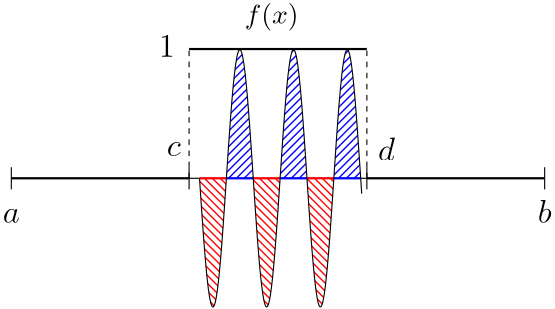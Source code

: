 <?xml version="1.0"?>
<!DOCTYPE ipe SYSTEM "ipe.dtd">
<ipe version="70218" creator="Ipe 7.2.23">
<info created="D:20220115092028" modified="D:20220622233927"/>
<ipestyle name="basic">
<symbol name="arrow/arc(spx)">
<path stroke="sym-stroke" fill="sym-stroke" pen="sym-pen">
0 0 m
-1 0.333 l
-1 -0.333 l
h
</path>
</symbol>
<symbol name="arrow/farc(spx)">
<path stroke="sym-stroke" fill="white" pen="sym-pen">
0 0 m
-1 0.333 l
-1 -0.333 l
h
</path>
</symbol>
<symbol name="arrow/ptarc(spx)">
<path stroke="sym-stroke" fill="sym-stroke" pen="sym-pen">
0 0 m
-1 0.333 l
-0.8 0 l
-1 -0.333 l
h
</path>
</symbol>
<symbol name="arrow/fptarc(spx)">
<path stroke="sym-stroke" fill="white" pen="sym-pen">
0 0 m
-1 0.333 l
-0.8 0 l
-1 -0.333 l
h
</path>
</symbol>
<symbol name="mark/circle(sx)" transformations="translations">
<path fill="sym-stroke">
0.6 0 0 0.6 0 0 e
0.4 0 0 0.4 0 0 e
</path>
</symbol>
<symbol name="mark/disk(sx)" transformations="translations">
<path fill="sym-stroke">
0.6 0 0 0.6 0 0 e
</path>
</symbol>
<symbol name="mark/fdisk(sfx)" transformations="translations">
<group>
<path fill="sym-fill">
0.5 0 0 0.5 0 0 e
</path>
<path fill="sym-stroke" fillrule="eofill">
0.6 0 0 0.6 0 0 e
0.4 0 0 0.4 0 0 e
</path>
</group>
</symbol>
<symbol name="mark/box(sx)" transformations="translations">
<path fill="sym-stroke" fillrule="eofill">
-0.6 -0.6 m
0.6 -0.6 l
0.6 0.6 l
-0.6 0.6 l
h
-0.4 -0.4 m
0.4 -0.4 l
0.4 0.4 l
-0.4 0.4 l
h
</path>
</symbol>
<symbol name="mark/square(sx)" transformations="translations">
<path fill="sym-stroke">
-0.6 -0.6 m
0.6 -0.6 l
0.6 0.6 l
-0.6 0.6 l
h
</path>
</symbol>
<symbol name="mark/fsquare(sfx)" transformations="translations">
<group>
<path fill="sym-fill">
-0.5 -0.5 m
0.5 -0.5 l
0.5 0.5 l
-0.5 0.5 l
h
</path>
<path fill="sym-stroke" fillrule="eofill">
-0.6 -0.6 m
0.6 -0.6 l
0.6 0.6 l
-0.6 0.6 l
h
-0.4 -0.4 m
0.4 -0.4 l
0.4 0.4 l
-0.4 0.4 l
h
</path>
</group>
</symbol>
<symbol name="mark/cross(sx)" transformations="translations">
<group>
<path fill="sym-stroke">
-0.43 -0.57 m
0.57 0.43 l
0.43 0.57 l
-0.57 -0.43 l
h
</path>
<path fill="sym-stroke">
-0.43 0.57 m
0.57 -0.43 l
0.43 -0.57 l
-0.57 0.43 l
h
</path>
</group>
</symbol>
<symbol name="arrow/fnormal(spx)">
<path stroke="sym-stroke" fill="white" pen="sym-pen">
0 0 m
-1 0.333 l
-1 -0.333 l
h
</path>
</symbol>
<symbol name="arrow/pointed(spx)">
<path stroke="sym-stroke" fill="sym-stroke" pen="sym-pen">
0 0 m
-1 0.333 l
-0.8 0 l
-1 -0.333 l
h
</path>
</symbol>
<symbol name="arrow/fpointed(spx)">
<path stroke="sym-stroke" fill="white" pen="sym-pen">
0 0 m
-1 0.333 l
-0.8 0 l
-1 -0.333 l
h
</path>
</symbol>
<symbol name="arrow/linear(spx)">
<path stroke="sym-stroke" pen="sym-pen">
-1 0.333 m
0 0 l
-1 -0.333 l
</path>
</symbol>
<symbol name="arrow/fdouble(spx)">
<path stroke="sym-stroke" fill="white" pen="sym-pen">
0 0 m
-1 0.333 l
-1 -0.333 l
h
-1 0 m
-2 0.333 l
-2 -0.333 l
h
</path>
</symbol>
<symbol name="arrow/double(spx)">
<path stroke="sym-stroke" fill="sym-stroke" pen="sym-pen">
0 0 m
-1 0.333 l
-1 -0.333 l
h
-1 0 m
-2 0.333 l
-2 -0.333 l
h
</path>
</symbol>
<symbol name="arrow/mid-normal(spx)">
<path stroke="sym-stroke" fill="sym-stroke" pen="sym-pen">
0.5 0 m
-0.5 0.333 l
-0.5 -0.333 l
h
</path>
</symbol>
<symbol name="arrow/mid-fnormal(spx)">
<path stroke="sym-stroke" fill="white" pen="sym-pen">
0.5 0 m
-0.5 0.333 l
-0.5 -0.333 l
h
</path>
</symbol>
<symbol name="arrow/mid-pointed(spx)">
<path stroke="sym-stroke" fill="sym-stroke" pen="sym-pen">
0.5 0 m
-0.5 0.333 l
-0.3 0 l
-0.5 -0.333 l
h
</path>
</symbol>
<symbol name="arrow/mid-fpointed(spx)">
<path stroke="sym-stroke" fill="white" pen="sym-pen">
0.5 0 m
-0.5 0.333 l
-0.3 0 l
-0.5 -0.333 l
h
</path>
</symbol>
<symbol name="arrow/mid-double(spx)">
<path stroke="sym-stroke" fill="sym-stroke" pen="sym-pen">
1 0 m
0 0.333 l
0 -0.333 l
h
0 0 m
-1 0.333 l
-1 -0.333 l
h
</path>
</symbol>
<symbol name="arrow/mid-fdouble(spx)">
<path stroke="sym-stroke" fill="white" pen="sym-pen">
1 0 m
0 0.333 l
0 -0.333 l
h
0 0 m
-1 0.333 l
-1 -0.333 l
h
</path>
</symbol>
<anglesize name="22.5 deg" value="22.5"/>
<anglesize name="30 deg" value="30"/>
<anglesize name="45 deg" value="45"/>
<anglesize name="60 deg" value="60"/>
<anglesize name="90 deg" value="90"/>
<arrowsize name="large" value="10"/>
<arrowsize name="small" value="5"/>
<arrowsize name="tiny" value="3"/>
<color name="blue" value="0 0 1"/>
<color name="brown" value="0.647 0.165 0.165"/>
<color name="darkblue" value="0 0 0.545"/>
<color name="darkcyan" value="0 0.545 0.545"/>
<color name="darkgray" value="0.663"/>
<color name="darkgreen" value="0 0.392 0"/>
<color name="darkmagenta" value="0.545 0 0.545"/>
<color name="darkorange" value="1 0.549 0"/>
<color name="darkred" value="0.545 0 0"/>
<color name="gold" value="1 0.843 0"/>
<color name="gray" value="0.745"/>
<color name="green" value="0 1 0"/>
<color name="lightblue" value="0.678 0.847 0.902"/>
<color name="lightcyan" value="0.878 1 1"/>
<color name="lightgray" value="0.827"/>
<color name="lightgreen" value="0.565 0.933 0.565"/>
<color name="lightyellow" value="1 1 0.878"/>
<color name="navy" value="0 0 0.502"/>
<color name="orange" value="1 0.647 0"/>
<color name="pink" value="1 0.753 0.796"/>
<color name="purple" value="0.627 0.125 0.941"/>
<color name="red" value="1 0 0"/>
<color name="seagreen" value="0.18 0.545 0.341"/>
<color name="turquoise" value="0.251 0.878 0.816"/>
<color name="violet" value="0.933 0.51 0.933"/>
<color name="yellow" value="1 1 0"/>
<dashstyle name="dash dot dotted" value="[4 2 1 2 1 2] 0"/>
<dashstyle name="dash dotted" value="[4 2 1 2] 0"/>
<dashstyle name="dashed" value="[4] 0"/>
<dashstyle name="dotted" value="[1 3] 0"/>
<gridsize name="10 pts (~3.5 mm)" value="10"/>
<gridsize name="14 pts (~5 mm)" value="14"/>
<gridsize name="16 pts (~6 mm)" value="16"/>
<gridsize name="20 pts (~7 mm)" value="20"/>
<gridsize name="28 pts (~10 mm)" value="28"/>
<gridsize name="32 pts (~12 mm)" value="32"/>
<gridsize name="4 pts" value="4"/>
<gridsize name="56 pts (~20 mm)" value="56"/>
<gridsize name="8 pts (~3 mm)" value="8"/>
<opacity name="10%" value="0.1"/>
<opacity name="30%" value="0.3"/>
<opacity name="50%" value="0.5"/>
<opacity name="75%" value="0.75"/>
<pen name="fat" value="1.2"/>
<pen name="heavier" value="0.8"/>
<pen name="ultrafat" value="2"/>
<symbolsize name="large" value="5"/>
<symbolsize name="small" value="2"/>
<symbolsize name="tiny" value="1.1"/>
<textsize name="Huge" value="\Huge"/>
<textsize name="LARGE" value="\LARGE"/>
<textsize name="Large" value="\Large"/>
<textsize name="footnote" value="\footnotesize"/>
<textsize name="huge" value="\huge"/>
<textsize name="large" value="\large"/>
<textsize name="small" value="\small"/>
<textsize name="tiny" value="\tiny"/>
<textstyle name="center" begin="\begin{center}" end="\end{center}"/>
<textstyle name="item" begin="\begin{itemize}\item{}" end="\end{itemize}"/>
<textstyle name="itemize" begin="\begin{itemize}" end="\end{itemize}"/>
<tiling name="falling" angle="-60" step="4" width="1"/>
<tiling name="rising" angle="30" step="4" width="1"/>
</ipestyle>
<ipestyle name="specific">
<symbol name="arrow/arc(spx)">
<path stroke="sym-stroke" fill="sym-stroke" pen="sym-pen">
0 0 m
-1 0.333 l
-1 -0.333 l
h
</path>
</symbol>
<symbol name="arrow/farc(spx)">
<path stroke="sym-stroke" fill="white" pen="sym-pen">
0 0 m
-1 0.333 l
-1 -0.333 l
h
</path>
</symbol>
<symbol name="arrow/ptarc(spx)">
<path stroke="sym-stroke" fill="sym-stroke" pen="sym-pen">
0 0 m
-1 0.333 l
-0.8 0 l
-1 -0.333 l
h
</path>
</symbol>
<symbol name="arrow/fptarc(spx)">
<path stroke="sym-stroke" fill="white" pen="sym-pen">
0 0 m
-1 0.333 l
-0.8 0 l
-1 -0.333 l
h
</path>
</symbol>
<symbol name="mark/circle(sx)" transformations="translations">
<path fill="sym-stroke">
0.6 0 0 0.6 0 0 e
0.4 0 0 0.4 0 0 e
</path>
</symbol>
<symbol name="mark/disk(sx)" transformations="translations">
<path fill="sym-stroke">
0.6 0 0 0.6 0 0 e
</path>
</symbol>
<symbol name="mark/fdisk(sfx)" transformations="translations">
<group>
<path fill="sym-fill">
0.5 0 0 0.5 0 0 e
</path>
<path fill="sym-stroke" fillrule="eofill">
0.6 0 0 0.6 0 0 e
0.4 0 0 0.4 0 0 e
</path>
</group>
</symbol>
<symbol name="mark/box(sx)" transformations="translations">
<path fill="sym-stroke" fillrule="eofill">
-0.6 -0.6 m
0.6 -0.6 l
0.6 0.6 l
-0.6 0.6 l
h
-0.4 -0.4 m
0.4 -0.4 l
0.4 0.4 l
-0.4 0.4 l
h
</path>
</symbol>
<symbol name="mark/square(sx)" transformations="translations">
<path fill="sym-stroke">
-0.6 -0.6 m
0.6 -0.6 l
0.6 0.6 l
-0.6 0.6 l
h
</path>
</symbol>
<symbol name="mark/fsquare(sfx)" transformations="translations">
<group>
<path fill="sym-fill">
-0.5 -0.5 m
0.5 -0.5 l
0.5 0.5 l
-0.5 0.5 l
h
</path>
<path fill="sym-stroke" fillrule="eofill">
-0.6 -0.6 m
0.6 -0.6 l
0.6 0.6 l
-0.6 0.6 l
h
-0.4 -0.4 m
0.4 -0.4 l
0.4 0.4 l
-0.4 0.4 l
h
</path>
</group>
</symbol>
<symbol name="mark/cross(sx)" transformations="translations">
<group>
<path fill="sym-stroke">
-0.43 -0.57 m
0.57 0.43 l
0.43 0.57 l
-0.57 -0.43 l
h
</path>
<path fill="sym-stroke">
-0.43 0.57 m
0.57 -0.43 l
0.43 -0.57 l
-0.57 0.43 l
h
</path>
</group>
</symbol>
<symbol name="arrow/fnormal(spx)">
<path stroke="sym-stroke" fill="white" pen="sym-pen">
0 0 m
-1 0.333 l
-1 -0.333 l
h
</path>
</symbol>
<symbol name="arrow/pointed(spx)">
<path stroke="sym-stroke" fill="sym-stroke" pen="sym-pen">
0 0 m
-1 0.333 l
-0.8 0 l
-1 -0.333 l
h
</path>
</symbol>
<symbol name="arrow/fpointed(spx)">
<path stroke="sym-stroke" fill="white" pen="sym-pen">
0 0 m
-1 0.333 l
-0.8 0 l
-1 -0.333 l
h
</path>
</symbol>
<symbol name="arrow/linear(spx)">
<path stroke="sym-stroke" pen="sym-pen">
-1 0.333 m
0 0 l
-1 -0.333 l
</path>
</symbol>
<symbol name="arrow/fdouble(spx)">
<path stroke="sym-stroke" fill="white" pen="sym-pen">
0 0 m
-1 0.333 l
-1 -0.333 l
h
-1 0 m
-2 0.333 l
-2 -0.333 l
h
</path>
</symbol>
<symbol name="arrow/double(spx)">
<path stroke="sym-stroke" fill="sym-stroke" pen="sym-pen">
0 0 m
-1 0.333 l
-1 -0.333 l
h
-1 0 m
-2 0.333 l
-2 -0.333 l
h
</path>
</symbol>
<symbol name="arrow/mid-normal(spx)">
<path stroke="sym-stroke" fill="sym-stroke" pen="sym-pen">
0.5 0 m
-0.5 0.333 l
-0.5 -0.333 l
h
</path>
</symbol>
<symbol name="arrow/mid-fnormal(spx)">
<path stroke="sym-stroke" fill="white" pen="sym-pen">
0.5 0 m
-0.5 0.333 l
-0.5 -0.333 l
h
</path>
</symbol>
<symbol name="arrow/mid-pointed(spx)">
<path stroke="sym-stroke" fill="sym-stroke" pen="sym-pen">
0.5 0 m
-0.5 0.333 l
-0.3 0 l
-0.5 -0.333 l
h
</path>
</symbol>
<symbol name="arrow/mid-fpointed(spx)">
<path stroke="sym-stroke" fill="white" pen="sym-pen">
0.5 0 m
-0.5 0.333 l
-0.3 0 l
-0.5 -0.333 l
h
</path>
</symbol>
<symbol name="arrow/mid-double(spx)">
<path stroke="sym-stroke" fill="sym-stroke" pen="sym-pen">
1 0 m
0 0.333 l
0 -0.333 l
h
0 0 m
-1 0.333 l
-1 -0.333 l
h
</path>
</symbol>
<symbol name="arrow/mid-fdouble(spx)">
<path stroke="sym-stroke" fill="white" pen="sym-pen">
1 0 m
0 0.333 l
0 -0.333 l
h
0 0 m
-1 0.333 l
-1 -0.333 l
h
</path>
</symbol>
<anglesize name="22.5 deg" value="22.5"/>
<anglesize name="30 deg" value="30"/>
<anglesize name="45 deg" value="45"/>
<anglesize name="60 deg" value="60"/>
<anglesize name="90 deg" value="90"/>
<arrowsize name="large" value="10"/>
<arrowsize name="small" value="5"/>
<arrowsize name="tiny" value="3"/>
<color name="blue" value="0 0 1"/>
<color name="brown" value="0.647 0.165 0.165"/>
<color name="darkblue" value="0 0 0.545"/>
<color name="darkcyan" value="0 0.545 0.545"/>
<color name="darkgray" value="0.663"/>
<color name="darkgreen" value="0 0.392 0"/>
<color name="darkmagenta" value="0.545 0 0.545"/>
<color name="darkorange" value="1 0.549 0"/>
<color name="darkred" value="0.545 0 0"/>
<color name="gold" value="1 0.843 0"/>
<color name="gray" value="0.745"/>
<color name="green" value="0 1 0"/>
<color name="lightblue" value="0.678 0.847 0.902"/>
<color name="lightcyan" value="0.878 1 1"/>
<color name="lightgray" value="0.827"/>
<color name="lightgreen" value="0.565 0.933 0.565"/>
<color name="lightyellow" value="1 1 0.878"/>
<color name="navy" value="0 0 0.502"/>
<color name="orange" value="1 0.647 0"/>
<color name="pink" value="1 0.753 0.796"/>
<color name="purple" value="0.627 0.125 0.941"/>
<color name="red" value="1 0 0"/>
<color name="seagreen" value="0.18 0.545 0.341"/>
<color name="turquoise" value="0.251 0.878 0.816"/>
<color name="violet" value="0.933 0.51 0.933"/>
<color name="yellow" value="1 1 0"/>
<dashstyle name="dash dot dotted" value="[4 2 1 2 1 2] 0"/>
<dashstyle name="dash dotted" value="[4 2 1 2] 0"/>
<dashstyle name="dashed hfq" value="[2] 0"/>
<dashstyle name="dashed" value="[4] 0"/>
<dashstyle name="dotted" value="[1 3] 0"/>
<gridsize name="1 pts" value="1"/>
<gridsize name="10 pts (~3.5 mm)" value="10"/>
<gridsize name="14 pts (~5 mm)" value="14"/>
<gridsize name="16 pts (~6 mm)" value="16"/>
<gridsize name="2 pts" value="2"/>
<gridsize name="20 pts (~7 mm)" value="20"/>
<gridsize name="28 pts (~10 mm)" value="28"/>
<gridsize name="32 pts (~12 mm)" value="32"/>
<gridsize name="4 pts" value="4"/>
<gridsize name="56 pts (~20 mm)" value="56"/>
<gridsize name="8 pts (~3 mm)" value="8"/>
<opacity name="10%" value="0.1"/>
<opacity name="30%" value="0.3"/>
<opacity name="50%" value="0.5"/>
<opacity name="75%" value="0.75"/>
<pen name="fat" value="1.2"/>
<pen name="heavier" value="0.8"/>
<pen name="ultrafat" value="2"/>
<symbolsize name="large" value="5"/>
<symbolsize name="small" value="2"/>
<symbolsize name="tiny" value="1.1"/>
<textsize name="Huge" value="\Huge"/>
<textsize name="LARGE" value="\LARGE"/>
<textsize name="Large" value="\Large"/>
<textsize name="footnote" value="\footnotesize"/>
<textsize name="huge" value="\huge"/>
<textsize name="large" value="\large"/>
<textsize name="small" value="\small"/>
<textsize name="tiny" value="\tiny"/>
<textstyle name="center" begin="\begin{center}" end="\end{center}"/>
<textstyle name="item" begin="\begin{itemize}\item{}" end="\end{itemize}"/>
<textstyle name="itemize" begin="\begin{itemize}" end="\end{itemize}"/>
<preamble>
\usepackage{amsfonts, amsmath, amsthm, amssymb, mathtools}\DeclareMathSymbol{\shortminus}{\mathbin}{AMSa}{&quot;39}

</preamble>
<tiling name="falling" angle="-60" step="4" width="1"/>
<tiling name="rising" angle="30" step="4" width="1"/>
<tiling name="rising-2" angle="45" step="4" width="0.1"/>
<tiling name="falling-2" angle="-45" step="4" width="0.1"/>
<tiling name="vertical" angle="90" step="4" width="0.3"/>
<tiling name="horizontal" angle="0" step="4" width="0.3"/>
<tiling name="falling-3" angle="-45" step="2" width="0.5"/>
<tiling name="rising-3" angle="45" step="2" width="0.5"/>
<tiling name="rising-4" angle="45" step="4" width="0.2"/>
<tiling name="falling-4" angle="-45" step="4" width="0.2"/>
</ipestyle>
<page>
<layer name="alpha"/>
<view layers="alpha" active="alpha"/>
<path layer="alpha" stroke="black">
192 576 m
384 576 l
</path>
<path stroke="blue" pen="heavier">
308.105 576 m
317.775 576 l
</path>
<path stroke="red" pen="heavier">
298.434 576 m
308.105 576 l
</path>
<path stroke="blue" pen="heavier">
288.764 576 m
298.434 576 l
</path>
<path stroke="red" pen="heavier">
259.752 576 m
269.423 576 l
</path>
<path stroke="red" pen="heavier">
279.093 576 m
288.764 576 l
</path>
<path stroke="blue" pen="heavier">
269.423 576 m
279.093 576 l
</path>
<path stroke="black" fill="red" tiling="falling-3">
259.753 575.984 m
259.784 575.513
259.816 575.043
259.847 574.573 c
259.888 573.956
259.929 573.338
259.97 572.721 c
260.011 572.105
260.052 571.489
260.093 570.875 c
260.135 570.26
260.176 569.647
260.217 569.036 c
260.258 568.425
260.299 567.816
260.34 567.209 c
260.381 566.602
260.422 565.997
260.463 565.396 c
260.504 564.794
260.545 564.195
260.586 563.599 c
260.628 563.004
260.669 562.412
260.71 561.823 c
260.751 561.235
260.792 560.65
260.833 560.069 c
260.874 559.489
260.915 558.913
260.956 558.341 c
260.997 557.77
261.038 557.203
261.079 556.642 c
261.121 556.08
261.162 555.524
261.203 554.973 c
261.244 554.422
261.285 553.877
261.326 553.338 c
261.367 552.799
261.408 552.266
261.449 551.739 c
261.49 551.212
261.531 550.692
261.572 550.179 c
261.614 549.666
261.655 549.16
261.696 548.661 c
261.737 548.162
261.778 547.67
261.819 547.186 c
261.86 546.702
261.901 546.226
261.942 545.758 c
261.983 545.289
262.024 544.829
262.065 544.378 c
262.107 543.926
262.148 543.483
262.189 543.048 c
262.23 542.614
262.271 542.188
262.312 541.772 c
262.353 541.356
262.394 540.948
262.435 540.55 c
262.476 540.153
262.517 539.764
262.558 539.386 c
262.6 539.007
262.641 538.638
262.682 538.28 c
262.723 537.921
262.764 537.572
262.805 537.234 c
262.846 536.896
262.887 536.568
262.928 536.251 c
262.969 535.933
263.01 535.627
263.051 535.331 c
263.093 535.035
263.134 534.75
263.175 534.476 c
263.216 534.202
263.257 533.94
263.298 533.688 c
263.339 533.437
263.38 533.197
263.421 532.968 c
263.462 532.739
263.503 532.522
263.544 532.317 c
263.586 532.111
263.627 531.918
263.668 531.736 c
263.709 531.554
263.75 531.384
263.791 531.226 c
263.832 531.067
263.873 530.921
263.914 530.787 c
263.955 530.653
263.996 530.531
264.037 530.421 c
264.079 530.311
264.12 530.214
264.161 530.128 c
264.202 530.043
264.243 529.97
264.284 529.909 c
264.325 529.848
264.366 529.8
264.407 529.763 c
264.448 529.727
264.489 529.704
264.53 529.692 c
264.572 529.681
264.613 529.682
264.654 529.695 c
264.695 529.708
264.736 529.734
264.777 529.772 c
264.818 529.81
264.859 529.861
264.9 529.923 c
264.941 529.986
264.982 530.061
265.024 530.148 c
265.065 530.236
265.106 530.335
265.147 530.447 c
265.188 530.559
265.229 530.683
265.27 530.819 c
265.311 530.954
265.352 531.103
265.393 531.263 c
265.434 531.423
265.475 531.594
265.517 531.778 c
265.558 531.962
265.599 532.158
265.64 532.365 c
265.681 532.572
265.722 532.791
265.763 533.021 c
265.804 533.252
265.845 533.494
265.886 533.747 c
265.927 534
265.968 534.265
266.01 534.54 c
266.051 534.816
266.092 535.102
266.133 535.4 c
266.174 535.697
266.215 536.005
266.256 536.324 c
266.297 536.643
266.338 536.973
266.379 537.313 c
266.42 537.653
266.461 538.003
266.503 538.363 c
266.544 538.723
266.585 539.094
266.626 539.474 c
266.667 539.854
266.708 540.244
266.749 540.643 c
266.79 541.042
266.831 541.451
266.872 541.869 c
266.913 542.287
266.954 542.714
266.996 543.15 c
267.037 543.585
267.078 544.03
267.119 544.483 c
267.16 544.936
267.201 545.397
267.242 545.867 c
267.283 546.336
267.324 546.814
267.365 547.299 c
267.406 547.784
267.447 548.277
267.489 548.777 c
267.53 549.277
267.571 549.784
267.612 550.299 c
267.653 550.813
267.694 551.334
267.735 551.861 c
267.776 552.389
267.817 552.923
267.858 553.463 c
267.899 554.003
267.94 554.549
267.982 555.101 c
268.023 555.653
268.064 556.21
268.105 556.772 c
268.146 557.335
268.187 557.902
268.228 558.474 c
268.269 559.046
268.31 559.623
268.351 560.204 c
268.392 560.785
268.433 561.371
268.475 561.96 c
268.516 562.549
268.557 563.142
268.598 563.738 c
268.639 564.334
268.68 564.933
268.721 565.536 c
268.762 566.138
268.803 566.743
268.844 567.35 c
268.885 567.957
268.926 568.567
268.968 569.178 c
269.009 569.79
269.05 570.403
269.091 571.018 c
269.132 571.632
269.173 572.248
269.214 572.865 c
269.255 573.482
269.296 574.099
269.337 574.717 c
269.364 575.113
269.416 575.906 c
279.097 575.94 m
279.131 575.436
279.164 574.933
279.198 574.43 c
279.239 573.812
279.28 573.195
279.321 572.578 c
279.362 571.962
279.403 571.346
279.444 570.732 c
279.485 570.118
279.526 569.505
279.567 568.894 c
279.608 568.283
279.649 567.675
279.691 567.068 c
279.732 566.461
279.773 565.857
279.814 565.256 c
279.855 564.655
279.896 564.056
279.937 563.461 c
279.978 562.866
280.019 562.274
280.06 561.686 c
280.101 561.099
280.142 560.514
280.184 559.935 c
280.225 559.355
280.266 558.779
280.307 558.209 c
280.348 557.638
280.389 557.072
280.43 556.511 c
280.471 555.95
280.512 555.395
280.553 554.845 c
280.594 554.295
280.635 553.751
280.677 553.213 c
280.718 552.674
280.759 552.142
280.8 551.617 c
280.841 551.091
280.882 550.572
280.923 550.06 c
280.964 549.548
281.005 549.043
281.046 548.545 c
281.087 548.047
281.128 547.557
281.17 547.074 c
281.211 546.591
281.252 546.116
281.293 545.649 c
281.334 545.182
281.375 544.723
281.416 544.273 c
281.457 543.823
281.498 543.381
281.539 542.948 c
281.58 542.515
281.621 542.09
281.663 541.675 c
281.704 541.26
281.745 540.854
281.786 540.458 c
281.827 540.062
281.868 539.675
281.909 539.298 c
281.95 538.921
281.991 538.554
282.032 538.196 c
282.073 537.839
282.114 537.492
282.156 537.156 c
282.197 536.819
282.238 536.493
282.279 536.177 c
282.32 535.861
282.361 535.556
282.402 535.262 c
282.443 534.968
282.484 534.685
282.525 534.413 c
282.566 534.141
282.607 533.88
282.649 533.63 c
282.69 533.38
282.731 533.142
282.772 532.915 c
282.813 532.688
282.854 532.473
282.895 532.269 c
282.936 532.066
282.977 531.874
283.018 531.694 c
283.059 531.514
283.1 531.345
283.142 531.189 c
283.183 531.033
283.224 530.888
283.265 530.756 c
283.306 530.624
283.347 530.504
283.388 530.396 c
283.429 530.288
283.47 530.192
283.511 530.109 c
283.552 530.025
283.594 529.954
283.635 529.895 c
283.676 529.836
283.717 529.79
283.758 529.755 c
283.799 529.721
283.84 529.699
283.881 529.69 c
283.922 529.68
283.963 529.683
284.004 529.698 c
284.045 529.714
284.087 529.741
284.128 529.781 c
284.169 529.821
284.21 529.873
284.251 529.938 c
284.292 530.003
284.333 530.08
284.374 530.169 c
284.415 530.258
284.456 530.359
284.497 530.473 c
284.538 530.587
284.58 530.712
284.621 530.85 c
284.662 530.988
284.703 531.138
284.744 531.3 c
284.785 531.462
284.826 531.636
284.867 531.821 c
284.908 532.007
284.949 532.204
284.99 532.413 c
285.031 532.622
285.073 532.843
285.114 533.075 c
285.155 533.307
285.196 533.551
285.237 533.806 c
285.278 534.061
285.319 534.327
285.36 534.604 c
285.401 534.882
285.442 535.17
285.483 535.469 c
285.524 535.768
285.566 536.078
285.607 536.399 c
285.648 536.719
285.689 537.05
285.73 537.392 c
285.771 537.733
285.812 538.085
285.853 538.447 c
285.894 538.809
285.935 539.181
285.976 539.562 c
286.017 539.944
286.059 540.335
286.1 540.736 c
286.141 541.137
286.182 541.547
286.223 541.966 c
286.264 542.385
286.305 542.814
286.346 543.251 c
286.387 543.688
286.428 544.134
286.469 544.588 c
286.51 545.042
286.552 545.505
286.593 545.976 c
286.634 546.446
286.675 546.925
286.716 547.412 c
286.757 547.898
286.798 548.392
286.839 548.893 c
286.88 549.394
286.921 549.903
286.962 550.418 c
287.003 550.933
287.045 551.456
287.086 551.984 c
287.127 552.513
287.168 553.048
287.209 553.589 c
287.25 554.13
287.291 554.677
287.332 555.229 c
287.373 555.782
287.414 556.34
287.455 556.903 c
287.496 557.466
287.538 558.034
287.579 558.607 c
287.62 559.18
287.661 559.758
287.702 560.339 c
287.743 560.921
287.784 561.507
287.825 562.097 c
287.866 562.686
287.907 563.28
287.948 563.876 c
287.989 564.473
288.031 565.073
288.072 565.676 c
288.113 566.278
288.154 566.883
288.195 567.491 c
288.236 568.099
288.277 568.709
288.318 569.32 c
288.359 569.932
288.4 570.546
288.441 571.16 c
288.483 571.775
288.524 572.391
288.565 573.008 c
288.606 573.625
288.647 574.243
288.688 574.861 c
288.712 575.223
288.736 575.586
288.76 575.949 c
298.441 575.896 m
298.477 575.36
298.512 574.823
298.548 574.286 c
298.589 573.669
298.63 573.051
298.671 572.435 c
298.712 571.819
298.754 571.203
298.795 570.589 c
298.836 569.975
298.877 569.363
298.918 568.752 c
298.959 568.142
299 567.533
299.041 566.927 c
299.082 566.321
299.123 565.717
299.164 565.116 c
299.205 564.515
299.247 563.917
299.288 563.323 c
299.329 562.728
299.37 562.137
299.411 561.55 c
299.452 560.963
299.493 560.379
299.534 559.8 c
299.575 559.221
299.616 558.646
299.657 558.076 c
299.698 557.506
299.74 556.941
299.781 556.381 c
299.822 555.821
299.863 555.266
299.904 554.717 c
299.945 554.168
299.986 553.625
300.027 553.088 c
300.068 552.55
300.109 552.019
300.15 551.495 c
300.191 550.97
300.233 550.452
300.274 549.941 c
300.315 549.43
300.356 548.926
300.397 548.429 c
300.438 547.933
300.479 547.443
300.52 546.962 c
300.561 546.48
300.602 546.006
300.643 545.541 c
300.684 545.075
300.726 544.617
300.767 544.168 c
300.808 543.719
300.849 543.279
300.89 542.847 c
300.931 542.416
300.972 541.993
301.013 541.579 c
301.054 541.166
301.095 540.761
301.136 540.366 c
301.177 539.971
301.219 539.586
301.26 539.21 c
301.301 538.835
301.342 538.469
301.383 538.114 c
301.424 537.758
301.465 537.413
301.506 537.078 c
301.547 536.742
301.588 536.418
301.629 536.104 c
301.67 535.79
301.712 535.487
301.753 535.194 c
301.794 534.902
301.835 534.62
301.876 534.35 c
301.917 534.079
301.958 533.82
301.999 533.572 c
302.04 533.324
302.081 533.088
302.122 532.863 c
302.163 532.638
302.205 532.424
302.246 532.222 c
302.287 532.02
302.328 531.83
302.369 531.652 c
302.41 531.474
302.451 531.307
302.492 531.153 c
302.533 530.998
302.574 530.856
302.615 530.726 c
302.657 530.595
302.698 530.477
302.739 530.371 c
302.78 530.265
302.821 530.171
302.862 530.089 c
302.903 530.008
302.944 529.939
302.985 529.882 c
303.026 529.825
303.067 529.78
303.108 529.748 c
303.15 529.715
303.191 529.695
303.232 529.688 c
303.273 529.68
303.314 529.685
303.355 529.702 c
303.396 529.719
303.437 529.749
303.478 529.791 c
303.519 529.833
303.56 529.887
303.601 529.953 c
303.643 530.02
303.684 530.099
303.725 530.19 c
303.766 530.281
303.807 530.384
303.848 530.5 c
303.889 530.615
303.93 530.743
303.971 530.883 c
304.012 531.022
304.053 531.174
304.094 531.338 c
304.136 531.501
304.177 531.677
304.218 531.864 c
304.259 532.052
304.3 532.251
304.341 532.462 c
304.382 532.673
304.423 532.895
304.464 533.129 c
304.505 533.363
304.546 533.609
304.587 533.865 c
304.629 534.122
304.67 534.39
304.711 534.669 c
304.752 534.948
304.793 535.238
304.834 535.539 c
304.875 535.84
304.916 536.151
304.957 536.473 c
304.998 536.796
305.039 537.128
305.08 537.471 c
305.122 537.814
305.163 538.168
305.204 538.531 c
305.245 538.895
305.286 539.268
305.327 539.651 c
305.368 540.034
305.409 540.427
305.45 540.829 c
305.491 541.231
305.532 541.643
305.573 542.064 c
305.615 542.484
305.656 542.914
305.697 543.353 c
305.738 543.791
305.779 544.238
305.82 544.694 c
305.861 545.149
305.902 545.613
305.943 546.085 c
305.984 546.557
306.025 547.037
306.066 547.525 c
306.108 548.012
306.149 548.507
306.19 549.01 c
306.231 549.512
306.272 550.022
306.313 550.538 c
306.354 551.054
306.395 551.578
306.436 552.107 c
306.477 552.637
306.518 553.173
306.559 553.714 c
306.601 554.256
306.642 554.804
306.683 555.358 c
306.724 555.911
306.765 556.47
306.806 557.034 c
306.847 557.598
306.888 558.167
306.929 558.74 c
306.97 559.314
307.011 559.892
307.052 560.475 c
307.094 561.057
307.135 561.644
307.176 562.234 c
307.217 562.824
307.258 563.418
307.299 564.015 c
307.34 564.612
307.381 565.213
307.422 565.816 c
307.463 566.419
307.504 567.024
307.546 567.632 c
307.587 568.24
307.628 568.851
307.669 569.463 c
307.71 570.075
307.751 570.688
307.792 571.303 c
307.833 571.918
307.874 572.534
307.915 573.151 c
307.956 573.768
307.997 574.386
308.039 575.004 c
308.06 575.334
308.082 575.663
308.104 575.993 c
317.775 575.997 m
317.817 575.379
317.858 574.761
317.899 574.143 c
317.94 573.525
317.981 572.908
318.022 572.292 c
318.063 571.676
318.104 571.06
318.145 570.447 c
</path>
<path stroke="black" fill="blue" tiling="rising-3">
269.416 575.906 m
269.416 575.906
269.416 575.906
269.416 575.906 c
269.416 575.906 m
269.416 575.906
269.416 575.906
269.416 575.906 c
269.416 575.906 m
269.431 576.128
269.446 576.35
269.461 576.571 c
269.502 577.189
269.543 577.807
269.584 578.425 c
269.625 579.042
269.666 579.659
269.707 580.274 c
269.748 580.89
269.789 581.504
269.83 582.117 c
269.871 582.73
269.913 583.341
269.954 583.95 c
269.995 584.559
270.036 585.166
270.077 585.77 c
270.118 586.374
270.159 586.976
270.2 587.574 c
270.241 588.173
270.282 588.768
270.323 589.36 c
270.364 589.952
270.406 590.54
270.447 591.125 c
270.488 591.709
270.529 592.289
270.57 592.865 c
270.611 593.441
270.652 594.012
270.693 594.578 c
270.734 595.144
270.775 595.706
270.816 596.261 c
270.857 596.817
270.899 597.368
270.94 597.912 c
270.981 598.457
271.022 598.996
271.063 599.528 c
271.104 600.061
271.145 600.587
271.186 601.106 c
271.227 601.626
271.268 602.139
271.309 602.644 c
271.35 603.15
271.392 603.648
271.433 604.139 c
271.474 604.63
271.515 605.114
271.556 605.589 c
271.597 606.065
271.638 606.533
271.679 606.992 c
271.72 607.451
271.761 607.902
271.802 608.345 c
271.843 608.787
271.885 609.221
271.926 609.646 c
271.967 610.071
272.008 610.487
272.049 610.893 c
272.09 611.3
272.131 611.697
272.172 612.084 c
272.213 612.472
272.254 612.85
272.295 613.218 c
272.336 613.586
272.378 613.944
272.419 614.291 c
272.46 614.639
272.501 614.977
272.542 615.304 c
272.583 615.631
272.624 615.947
272.665 616.253 c
272.706 616.559
272.747 616.854
272.788 617.138 c
272.829 617.422
272.871 617.695
272.912 617.957 c
272.953 618.218
272.994 618.469
273.035 618.708 c
273.076 618.947
273.117 619.175
273.158 619.391 c
273.199 619.608
273.24 619.812
273.281 620.005 c
273.322 620.198
273.364 620.379
273.405 620.548 c
273.446 620.717
273.487 620.874
273.528 621.02 c
273.569 621.165
273.61 621.298
273.651 621.419 c
273.692 621.54
273.733 621.649
273.774 621.746 c
273.815 621.842
273.857 621.927
273.898 621.999 c
273.939 622.071
273.98 622.131
274.021 622.179 c
274.062 622.226
274.103 622.261
274.144 622.284 c
274.185 622.307
274.226 622.317
274.267 622.316 c
274.309 622.314
274.35 622.299
274.391 622.273 c
274.432 622.246
274.473 622.207
274.514 622.156 c
274.555 622.104
274.596 622.041
274.637 621.965 c
274.678 621.889
274.719 621.8
274.76 621.7 c
274.802 621.599
274.843 621.487
274.884 621.362 c
274.925 621.237
274.966 621.1
275.007 620.951 c
275.048 620.802
275.089 620.641
275.13 620.469 c
275.171 620.296
275.212 620.111
275.253 619.914 c
275.295 619.718
275.336 619.51
275.377 619.29 c
275.418 619.07
275.459 618.839
275.5 618.596 c
275.541 618.354
275.582 618.099
275.623 617.834 c
275.664 617.569
275.705 617.292
275.746 617.005 c
275.788 616.718
275.829 616.419
275.87 616.11 c
275.911 615.801
275.952 615.481
275.993 615.151 c
276.034 614.821
276.075 614.48
276.116 614.129 c
276.157 613.778
276.198 613.417
276.239 613.046 c
276.281 612.675
276.322 612.294
276.363 611.904 c
276.404 611.513
276.445 611.113
276.486 610.704 c
276.527 610.294
276.568 609.875
276.609 609.448 c
276.65 609.02
276.691 608.584
276.732 608.139 c
276.774 607.694
276.815 607.24
276.856 606.778 c
276.897 606.316
276.938 605.846
276.979 605.368 c
277.02 604.89
277.061 604.404
277.102 603.911 c
277.143 603.417
277.184 602.917
277.225 602.409 c
277.267 601.901
277.308 601.386
277.349 600.864 c
277.39 600.343
277.431 599.815
277.472 599.28 c
277.513 598.746
277.554 598.205
277.595 597.659 c
277.636 597.113
277.677 596.56
277.718 596.003 c
277.76 595.445
277.801 594.882
277.842 594.315 c
277.883 593.747
277.924 593.174
277.965 592.597 c
278.006 592.02
278.047 591.438
278.088 590.853 c
278.129 590.267
278.17 589.678
278.211 589.085 c
278.253 588.492
278.294 587.895
278.335 587.296 c
278.376 586.696
278.417 586.094
278.458 585.489 c
278.499 584.884
278.54 584.276
278.581 583.667 c
278.622 583.057
278.663 582.445
278.704 581.832 c
278.746 581.219
278.787 580.604
278.828 579.988 c
278.869 579.372
278.91 578.755
278.951 578.138 c
278.992 577.52
279.033 576.902
279.074 576.284 c
279.082 576.169
279.09 576.055
279.097 575.94 c
279.097 575.94 m
279.097 575.94
279.097 575.94
279.097 575.94 c
288.76 575.949 m
288.777 576.205
288.794 576.46
288.811 576.715 c
288.852 577.333
288.893 577.951
288.934 578.568 c
288.976 579.185
289.017 579.802
289.058 580.417 c
289.099 581.033
289.14 581.647
289.181 582.259 c
289.222 582.872
289.263 583.483
289.304 584.091 c
289.345 584.7
289.386 585.306
289.427 585.91 c
289.469 586.514
289.51 587.115
289.551 587.713 c
289.592 588.311
289.633 588.906
289.674 589.498 c
289.715 590.089
289.756 590.677
289.797 591.26 c
289.838 591.844
289.879 592.424
289.92 592.999 c
289.962 593.574
290.003 594.144
290.044 594.71 c
290.085 595.275
290.126 595.835
290.167 596.391 c
290.208 596.946
290.249 597.495
290.29 598.039 c
290.331 598.583
290.372 599.12
290.413 599.652 c
290.455 600.183
290.496 600.708
290.537 601.227 c
290.578 601.745
290.619 602.257
290.66 602.762 c
290.701 603.266
290.742 603.763
290.783 604.253 c
290.824 604.743
290.865 605.225
290.906 605.7 c
290.948 606.174
290.989 606.64
291.03 607.099 c
291.071 607.557
291.112 608.006
291.153 608.448 c
291.194 608.889
291.235 609.321
291.276 609.744 c
291.317 610.168
291.358 610.582
291.399 610.987 c
291.441 611.392
291.482 611.788
291.523 612.174 c
291.564 612.56
291.605 612.937
291.646 613.303 c
291.687 613.669
291.728 614.026
291.769 614.372 c
291.81 614.718
291.851 615.054
291.892 615.379 c
291.934 615.705
291.975 616.02
292.016 616.324 c
292.057 616.628
292.098 616.921
292.139 617.204 c
292.18 617.486
292.221 617.757
292.262 618.017 c
292.303 618.277
292.344 618.526
292.385 618.764 c
292.427 619.001
292.468 619.227
292.509 619.441 c
292.55 619.656
292.591 619.859
292.632 620.05 c
292.673 620.241
292.714 620.42
292.755 620.587 c
292.796 620.754
292.837 620.91
292.878 621.053 c
292.92 621.196
292.961 621.328
293.002 621.447 c
293.043 621.566
293.084 621.673
293.125 621.768 c
293.166 621.863
293.207 621.945
293.248 622.016 c
293.289 622.086
293.33 622.144
293.372 622.189 c
293.413 622.235
293.454 622.268
293.495 622.289 c
293.536 622.31
293.577 622.319
293.618 622.315 c
293.659 622.311
293.7 622.295
293.741 622.266 c
293.782 622.238
293.823 622.197
293.865 622.143 c
293.906 622.09
293.947 622.025
293.988 621.947 c
294.029 621.869
294.07 621.779
294.111 621.676 c
294.152 621.574
294.193 621.459
294.234 621.333 c
294.275 621.206
294.316 621.067
294.358 620.916 c
294.399 620.766
294.44 620.603
294.481 620.428 c
294.522 620.253
294.563 620.067
294.604 619.869 c
294.645 619.67
294.686 619.46
294.727 619.239 c
294.768 619.017
294.809 618.784
294.851 618.54 c
294.892 618.295
294.933 618.039
294.974 617.772 c
295.015 617.505
295.056 617.227
295.097 616.938 c
295.138 616.649
295.179 616.349
295.22 616.038 c
295.261 615.727
295.302 615.406
295.344 615.074 c
295.385 614.742
295.426 614.4
295.467 614.047 c
295.508 613.695
295.549 613.332
295.59 612.96 c
295.631 612.587
295.672 612.205
295.713 611.813 c
295.754 611.421
295.795 611.019
295.837 610.608 c
295.878 610.197
295.919 609.777
295.96 609.348 c
296.001 608.919
296.042 608.482
296.083 608.035 c
296.124 607.589
296.165 607.134
296.206 606.67 c
296.247 606.207
296.288 605.736
296.33 605.257 c
296.371 604.777
296.412 604.29
296.453 603.796 c
296.494 603.301
296.535 602.799
296.576 602.291 c
296.617 601.782
296.658 601.266
296.699 600.743 c
296.74 600.221
296.781 599.691
296.823 599.156 c
296.864 598.621
296.905 598.079
296.946 597.532 c
296.987 596.985
297.028 596.432
297.069 595.873 c
297.11 595.315
297.151 594.751
297.192 594.183 c
297.233 593.614
297.274 593.041
297.316 592.463 c
297.357 591.885
297.398 591.303
297.439 590.717 c
297.48 590.131
297.521 589.541
297.562 588.947 c
297.603 588.354
297.644 587.757
297.685 587.157 c
297.726 586.557
297.768 585.954
297.809 585.348 c
297.85 584.743
297.891 584.135
297.932 583.525 c
297.973 582.915
298.014 582.303
298.055 581.69 c
298.096 581.076
298.137 580.461
298.178 579.845 c
298.219 579.229
298.261 578.612
298.302 577.994 c
298.343 577.377
298.384 576.759
298.425 576.14 c
298.43 576.059
298.436 575.978
298.441 575.896 c
308.104 575.993 m
308.123 576.282
308.143 576.57
308.162 576.859 c
308.203 577.477
308.244 578.094
308.285 578.712 c
308.326 579.329
308.367 579.945
308.408 580.56 c
308.449 581.175
308.49 581.789
308.532 582.401 c
308.573 583.014
308.614 583.624
308.655 584.233 c
308.696 584.841
308.737 585.447
308.778 586.05 c
308.819 586.654
308.86 587.255
308.901 587.852 c
308.942 588.45
308.983 589.044
309.025 589.635 c
309.066 590.226
309.107 590.813
309.148 591.396 c
309.189 591.979
309.23 592.558
309.271 593.132 c
309.312 593.706
309.353 594.276
309.394 594.841 c
309.435 595.406
309.476 595.965
309.518 596.519 c
309.559 597.074
309.6 597.622
309.641 598.165 c
309.682 598.708
309.723 599.245
309.764 599.775 c
309.805 600.306
309.846 600.83
309.887 601.347 c
309.928 601.865
309.969 602.375
310.011 602.879 c
310.052 603.382
310.093 603.878
310.134 604.367 c
310.175 604.856
310.216 605.337
310.257 605.81 c
310.298 606.283
310.339 606.748
310.38 607.205 c
310.421 607.662
310.462 608.11
310.504 608.55 c
310.545 608.99
310.586 609.421
310.627 609.843 c
310.668 610.265
310.709 610.678
310.75 611.081 c
310.791 611.485
310.832 611.879
310.873 612.264 c
310.914 612.648
310.955 613.023
310.997 613.388 c
311.038 613.753
311.079 614.108
311.12 614.452 c
311.161 614.797
311.202 615.131
311.243 615.455 c
311.284 615.779
311.325 616.092
311.366 616.394 c
311.407 616.697
311.448 616.988
311.49 617.269 c
311.531 617.55
311.572 617.819
311.613 618.077 c
311.654 618.336
311.695 618.583
311.736 618.819 c
311.777 619.054
311.818 619.278
311.859 619.491 c
311.9 619.704
311.942 619.905
311.983 620.094 c
312.024 620.283
312.065 620.46
312.106 620.626 c
312.147 620.791
312.188 620.945
312.229 621.086 c
312.27 621.228
312.311 621.357
312.352 621.474 c
312.393 621.592
312.435 621.697
312.476 621.79 c
312.517 621.883
312.558 621.963
312.599 622.032 c
312.64 622.1
312.681 622.156
312.722 622.2 c
312.763 622.244
312.804 622.275
312.845 622.294 c
312.886 622.313
312.928 622.32
312.969 622.314 c
313.01 622.308
313.051 622.29
313.092 622.259 c
313.133 622.229
313.174 622.186
313.215 622.131 c
313.256 622.076
313.297 622.008
313.338 621.928 c
313.379 621.849
313.421 621.757
313.462 621.652 c
313.503 621.548
313.544 621.432
313.585 621.303 c
313.626 621.175
313.667 621.034
313.708 620.881 c
313.749 620.729
313.79 620.564
313.831 620.387 c
313.872 620.211
313.914 620.022
313.955 619.822 c
313.996 619.622
314.037 619.41
314.078 619.187 c
314.119 618.964
314.16 618.729
314.201 618.483 c
314.242 618.236
314.283 617.979
314.324 617.71 c
314.365 617.441
314.407 617.161
314.448 616.871 c
314.489 616.58
314.53 616.278
314.571 615.966 c
314.612 615.653
314.653 615.33
314.694 614.997 c
314.735 614.663
314.776 614.319
314.817 613.965 c
314.858 613.611
314.9 613.247
314.941 612.873 c
314.982 612.499
315.023 612.115
315.064 611.721 c
315.105 611.328
315.146 610.925
315.187 610.513 c
315.228 610.1
315.269 609.679
315.31 609.249 c
315.351 608.818
315.393 608.379
315.434 607.931 c
315.475 607.483
315.516 607.027
315.557 606.563 c
315.598 606.098
315.639 605.626
315.68 605.145 c
315.721 604.665
315.762 604.176
315.803 603.681 c
315.844 603.185
315.886 602.682
315.927 602.172 c
315.968 601.662
316.009 601.145
316.05 600.622 c
316.091 600.098
316.132 599.568
316.173 599.032 c
316.214 598.495
316.255 597.953
316.296 597.405 c
316.337 596.856
316.379 596.303
316.42 595.743 c
316.461 595.184
316.502 594.62
316.543 594.05 c
316.584 593.481
316.625 592.907
316.666 592.329 c
316.707 591.75
316.748 591.167
316.789 590.58 c
316.831 589.994
316.872 589.403
316.913 588.809 c
316.954 588.215
316.995 587.618
317.036 587.017 c
317.077 586.417
317.118 585.813
317.159 585.208 c
317.2 584.602
317.241 583.993
317.282 583.383 c
317.324 582.773
317.365 582.161
317.406 581.547 c
317.447 580.933
317.488 580.318
317.529 579.702 c
317.57 579.086
317.611 578.469
317.652 577.851 c
317.693 577.233
317.734 576.615
317.775 575.997 c
</path>
<path stroke="black">
192 580 m
192 572 l
</path>
<path stroke="black">
384 580 m
384 572 l
</path>
<path stroke="black">
256 580 m
256 572 l
</path>
<path stroke="black">
320 580 m
320 572 l
</path>
<path matrix="1 0 0 1 0 -33.4619" stroke="black" pen="heavier">
256 656 m
320 656 l
</path>
<path stroke="black" pen="heavier">
192 576 m
256 576 l
</path>
<path stroke="black" pen="heavier">
320 576 m
384 576 l
</path>
<text matrix="1 0 0 1 -7.0725 -4" transformations="translations" pos="196 564" stroke="black" type="label" width="6.145" height="5.147" depth="0" valign="baseline" size="large" style="math">a</text>
<text matrix="1 0 0 1 -2.4885 -4" transformations="translations" pos="384 564" stroke="black" type="label" width="4.977" height="8.302" depth="0" valign="baseline" size="large" style="math">b</text>
<text transformations="translations" pos="248 584" stroke="black" type="label" width="5.038" height="5.147" depth="0" valign="baseline" size="large" style="math">c</text>
<text matrix="1 0 0 1 0 2.4225" transformations="translations" pos="324 580" stroke="black" type="label" width="6.083" height="8.302" depth="0" valign="baseline" size="large" style="math">d</text>
<text matrix="1 0 0 1 0 -32.2903" transformations="translations" pos="276 664" stroke="black" type="label" width="19.393" height="7.473" depth="2.49" valign="baseline" style="math">f(x)</text>
<path matrix="1 0 0 0.581726 0 240.926" stroke="black" dash="dashed hfq">
256 576 m
256 656 l
</path>
<path matrix="1 0 0 0.581726 0 240.926" stroke="black" dash="dashed hfq">
320 576 m
320 656 l
</path>
<text matrix="1 0 0 1 -4 -36.2903" transformations="translations" pos="249 656" stroke="black" type="label" width="5.853" height="7.704" depth="0" valign="baseline" size="large" style="math">1</text>
</page>
</ipe>
